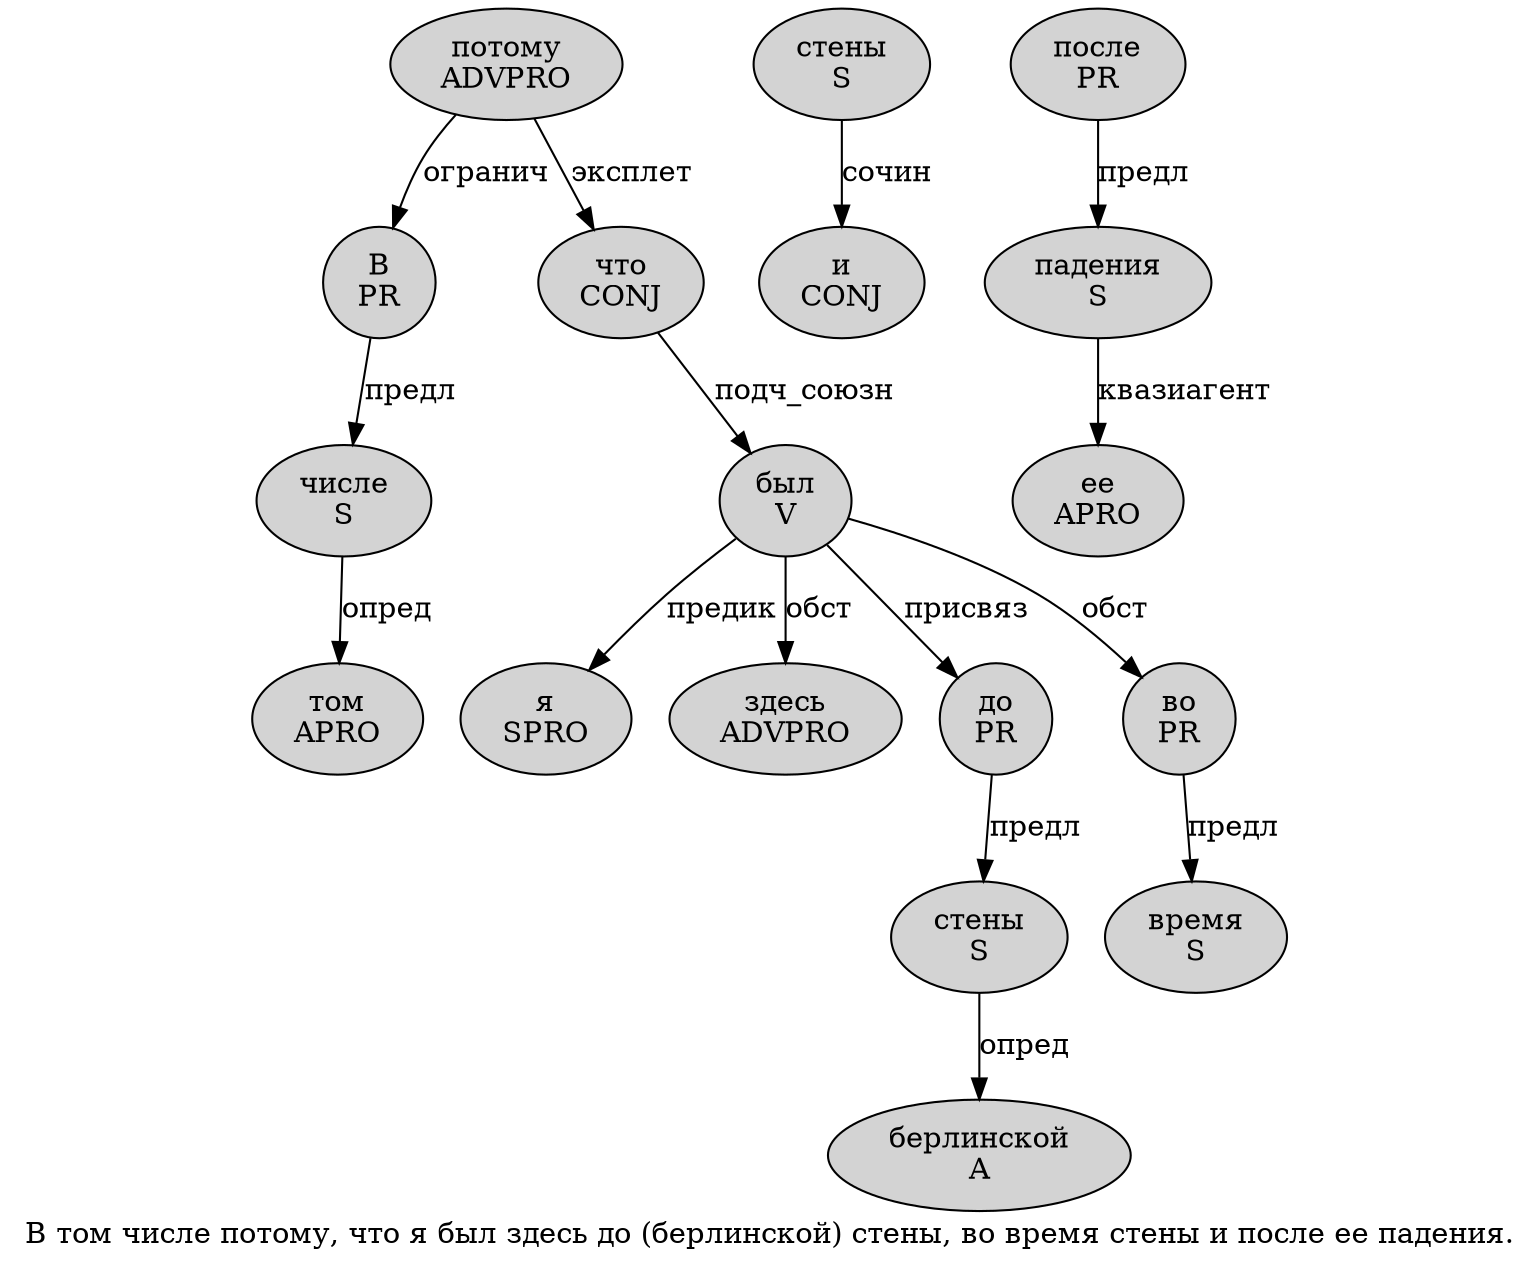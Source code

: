 digraph SENTENCE_919 {
	graph [label="В том числе потому, что я был здесь до (берлинской) стены, во время стены и после ее падения."]
	node [style=filled]
		0 [label="В
PR" color="" fillcolor=lightgray penwidth=1 shape=ellipse]
		1 [label="том
APRO" color="" fillcolor=lightgray penwidth=1 shape=ellipse]
		2 [label="числе
S" color="" fillcolor=lightgray penwidth=1 shape=ellipse]
		3 [label="потому
ADVPRO" color="" fillcolor=lightgray penwidth=1 shape=ellipse]
		5 [label="что
CONJ" color="" fillcolor=lightgray penwidth=1 shape=ellipse]
		6 [label="я
SPRO" color="" fillcolor=lightgray penwidth=1 shape=ellipse]
		7 [label="был
V" color="" fillcolor=lightgray penwidth=1 shape=ellipse]
		8 [label="здесь
ADVPRO" color="" fillcolor=lightgray penwidth=1 shape=ellipse]
		9 [label="до
PR" color="" fillcolor=lightgray penwidth=1 shape=ellipse]
		11 [label="берлинской
A" color="" fillcolor=lightgray penwidth=1 shape=ellipse]
		13 [label="стены
S" color="" fillcolor=lightgray penwidth=1 shape=ellipse]
		15 [label="во
PR" color="" fillcolor=lightgray penwidth=1 shape=ellipse]
		16 [label="время
S" color="" fillcolor=lightgray penwidth=1 shape=ellipse]
		17 [label="стены
S" color="" fillcolor=lightgray penwidth=1 shape=ellipse]
		18 [label="и
CONJ" color="" fillcolor=lightgray penwidth=1 shape=ellipse]
		19 [label="после
PR" color="" fillcolor=lightgray penwidth=1 shape=ellipse]
		20 [label="ее
APRO" color="" fillcolor=lightgray penwidth=1 shape=ellipse]
		21 [label="падения
S" color="" fillcolor=lightgray penwidth=1 shape=ellipse]
			13 -> 11 [label="опред"]
			17 -> 18 [label="сочин"]
			3 -> 0 [label="огранич"]
			3 -> 5 [label="эксплет"]
			5 -> 7 [label="подч_союзн"]
			2 -> 1 [label="опред"]
			9 -> 13 [label="предл"]
			15 -> 16 [label="предл"]
			0 -> 2 [label="предл"]
			19 -> 21 [label="предл"]
			21 -> 20 [label="квазиагент"]
			7 -> 6 [label="предик"]
			7 -> 8 [label="обст"]
			7 -> 9 [label="присвяз"]
			7 -> 15 [label="обст"]
}